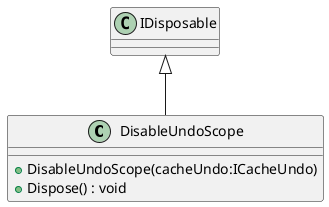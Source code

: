 @startuml
class DisableUndoScope {
    + DisableUndoScope(cacheUndo:ICacheUndo)
    + Dispose() : void
}
IDisposable <|-- DisableUndoScope
@enduml
